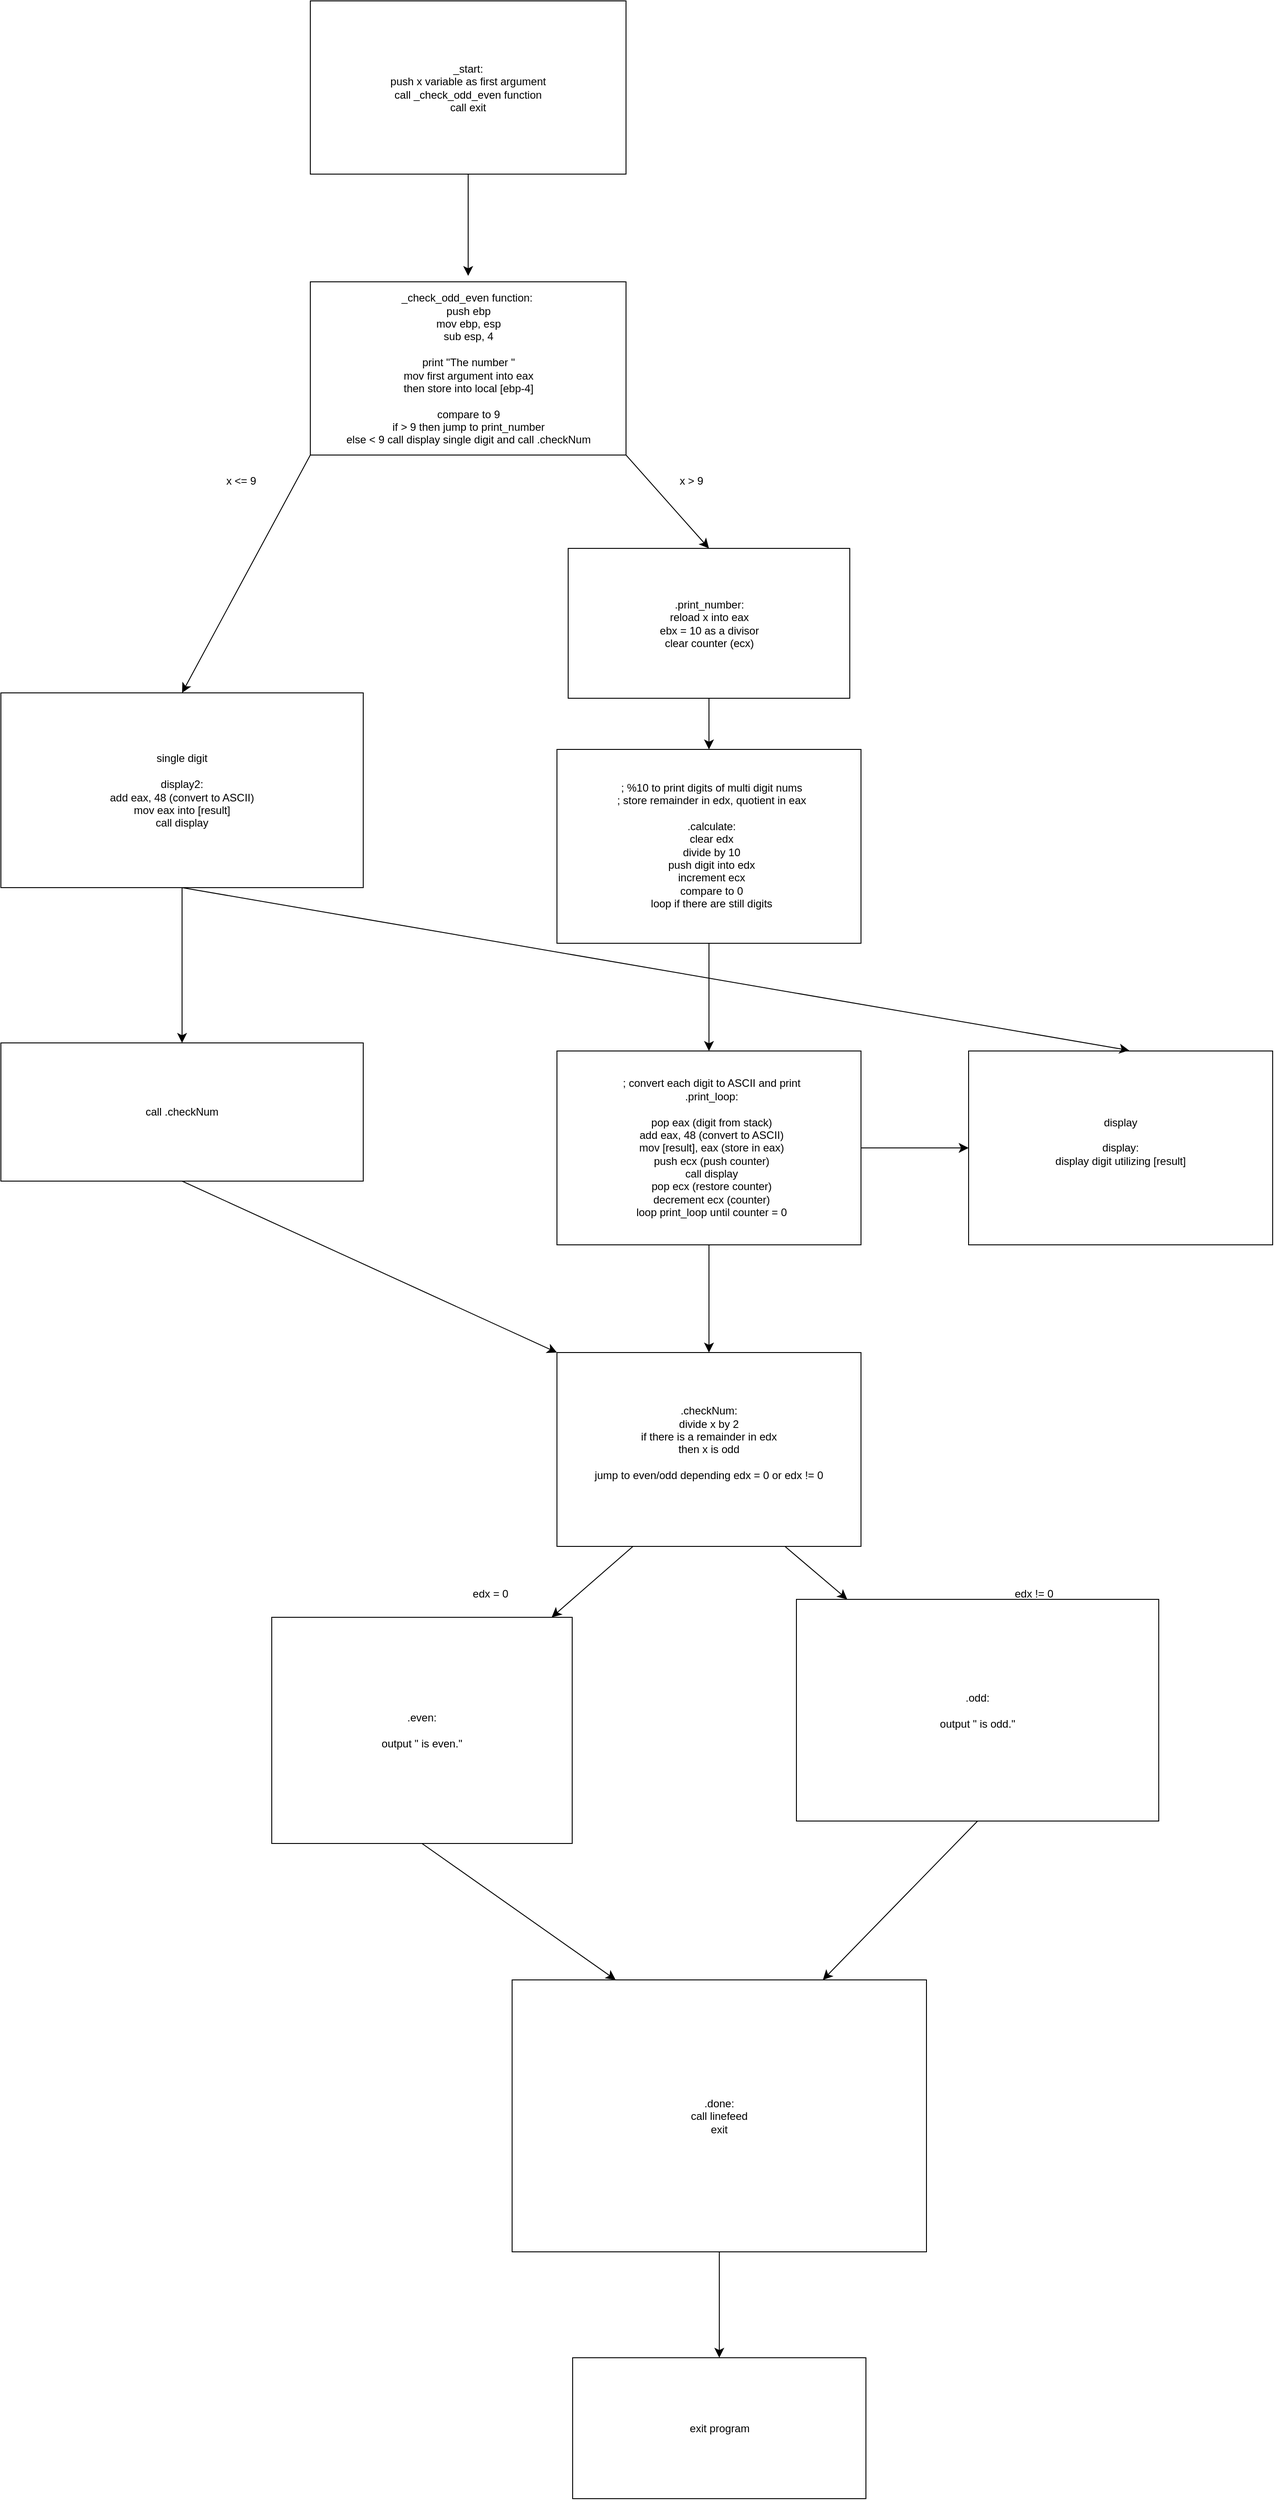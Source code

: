 <mxfile version="26.2.15">
  <diagram name="Page-1" id="PnD9z_b2kLcHyU5C59J6">
    <mxGraphModel dx="1314" dy="1396" grid="0" gridSize="10" guides="1" tooltips="1" connect="1" arrows="1" fold="1" page="0" pageScale="1" pageWidth="850" pageHeight="1100" math="0" shadow="0">
      <root>
        <mxCell id="0" />
        <mxCell id="1" parent="0" />
        <mxCell id="tD2wnzOYwihvBfpT3VRt-4" style="edgeStyle=none;curved=1;rounded=0;orthogonalLoop=1;jettySize=auto;html=1;exitX=0;exitY=1;exitDx=0;exitDy=0;fontSize=12;startSize=8;endSize=8;entryX=0.5;entryY=0;entryDx=0;entryDy=0;" edge="1" parent="1" source="tD2wnzOYwihvBfpT3VRt-1" target="tD2wnzOYwihvBfpT3VRt-43">
          <mxGeometry relative="1" as="geometry">
            <mxPoint x="-109.526" y="95.053" as="targetPoint" />
          </mxGeometry>
        </mxCell>
        <mxCell id="tD2wnzOYwihvBfpT3VRt-5" style="edgeStyle=none;curved=1;rounded=0;orthogonalLoop=1;jettySize=auto;html=1;exitX=1;exitY=1;exitDx=0;exitDy=0;fontSize=12;startSize=8;endSize=8;entryX=0.5;entryY=0;entryDx=0;entryDy=0;" edge="1" parent="1" source="tD2wnzOYwihvBfpT3VRt-1" target="tD2wnzOYwihvBfpT3VRt-9">
          <mxGeometry relative="1" as="geometry">
            <mxPoint x="383.869" y="88.003" as="targetPoint" />
          </mxGeometry>
        </mxCell>
        <mxCell id="tD2wnzOYwihvBfpT3VRt-1" value="" style="rounded=0;whiteSpace=wrap;html=1;" vertex="1" parent="1">
          <mxGeometry x="-33" y="-201" width="352" height="193" as="geometry" />
        </mxCell>
        <mxCell id="tD2wnzOYwihvBfpT3VRt-3" value="_check_odd_even function:&amp;nbsp;&lt;div&gt;push ebp&lt;/div&gt;&lt;div&gt;mov ebp, esp&lt;/div&gt;&lt;div&gt;sub esp, 4&lt;/div&gt;&lt;div&gt;&lt;br&gt;&lt;/div&gt;&lt;div&gt;print &quot;The number &quot;&lt;/div&gt;&lt;div&gt;mov first argument into eax&lt;br&gt;then store into local [ebp-4]&lt;/div&gt;&lt;div&gt;&lt;br&gt;&lt;/div&gt;&lt;div&gt;compare to 9&lt;/div&gt;&lt;div&gt;if &amp;gt; 9 then jump to print_number&lt;br&gt;else &amp;lt; 9 call display single digit and call .checkNum&lt;/div&gt;" style="text;html=1;align=center;verticalAlign=middle;whiteSpace=wrap;rounded=0;" vertex="1" parent="1">
          <mxGeometry x="-22.25" y="-175" width="330.5" height="141" as="geometry" />
        </mxCell>
        <mxCell id="tD2wnzOYwihvBfpT3VRt-7" value="x &amp;lt;= 9" style="text;html=1;align=center;verticalAlign=middle;whiteSpace=wrap;rounded=0;" vertex="1" parent="1">
          <mxGeometry x="-140" y="6" width="60" height="30" as="geometry" />
        </mxCell>
        <mxCell id="tD2wnzOYwihvBfpT3VRt-8" value="x &amp;gt; 9" style="text;html=1;align=center;verticalAlign=middle;whiteSpace=wrap;rounded=0;" vertex="1" parent="1">
          <mxGeometry x="362" y="6" width="60" height="30" as="geometry" />
        </mxCell>
        <mxCell id="tD2wnzOYwihvBfpT3VRt-25" style="edgeStyle=none;curved=1;rounded=0;orthogonalLoop=1;jettySize=auto;html=1;exitX=0.5;exitY=1;exitDx=0;exitDy=0;entryX=0.5;entryY=0;entryDx=0;entryDy=0;fontSize=12;startSize=8;endSize=8;" edge="1" parent="1" source="tD2wnzOYwihvBfpT3VRt-9" target="tD2wnzOYwihvBfpT3VRt-14">
          <mxGeometry relative="1" as="geometry" />
        </mxCell>
        <mxCell id="tD2wnzOYwihvBfpT3VRt-9" value="" style="rounded=0;whiteSpace=wrap;html=1;" vertex="1" parent="1">
          <mxGeometry x="254.5" y="96" width="314" height="167" as="geometry" />
        </mxCell>
        <mxCell id="tD2wnzOYwihvBfpT3VRt-10" value=".print_number:&lt;br&gt;reload x into eax&lt;div&gt;ebx = 10 as a divisor&lt;/div&gt;&lt;div&gt;clear counter (ecx)&lt;/div&gt;" style="text;html=1;align=center;verticalAlign=middle;whiteSpace=wrap;rounded=0;" vertex="1" parent="1">
          <mxGeometry x="280.5" y="118.5" width="262" height="122" as="geometry" />
        </mxCell>
        <mxCell id="tD2wnzOYwihvBfpT3VRt-18" value="" style="edgeStyle=none;curved=1;rounded=0;orthogonalLoop=1;jettySize=auto;html=1;fontSize=12;startSize=8;endSize=8;" edge="1" parent="1" source="tD2wnzOYwihvBfpT3VRt-14" target="tD2wnzOYwihvBfpT3VRt-17">
          <mxGeometry relative="1" as="geometry" />
        </mxCell>
        <mxCell id="tD2wnzOYwihvBfpT3VRt-14" value="" style="whiteSpace=wrap;html=1;" vertex="1" parent="1">
          <mxGeometry x="242" y="320" width="339" height="216" as="geometry" />
        </mxCell>
        <mxCell id="tD2wnzOYwihvBfpT3VRt-15" value="&lt;div&gt;; %10 to print digits of multi digit nums&lt;/div&gt;&lt;div&gt;; store remainder in edx, quotient in eax&lt;/div&gt;&lt;div&gt;&lt;br&gt;&lt;/div&gt;.calculate:&lt;div&gt;clear edx&lt;/div&gt;&lt;div&gt;divide by 10&lt;/div&gt;&lt;div&gt;push digit into edx&lt;/div&gt;&lt;div&gt;increment ecx&lt;/div&gt;&lt;div&gt;compare to 0&lt;/div&gt;&lt;div&gt;loop if there are still digits&lt;/div&gt;" style="text;html=1;align=center;verticalAlign=middle;whiteSpace=wrap;rounded=0;" vertex="1" parent="1">
          <mxGeometry x="268.5" y="340" width="291" height="174" as="geometry" />
        </mxCell>
        <mxCell id="tD2wnzOYwihvBfpT3VRt-29" value="" style="edgeStyle=none;curved=1;rounded=0;orthogonalLoop=1;jettySize=auto;html=1;fontSize=12;startSize=8;endSize=8;" edge="1" parent="1" source="tD2wnzOYwihvBfpT3VRt-17" target="tD2wnzOYwihvBfpT3VRt-28">
          <mxGeometry relative="1" as="geometry" />
        </mxCell>
        <mxCell id="tD2wnzOYwihvBfpT3VRt-31" value="" style="edgeStyle=none;curved=1;rounded=0;orthogonalLoop=1;jettySize=auto;html=1;fontSize=12;startSize=8;endSize=8;" edge="1" parent="1" source="tD2wnzOYwihvBfpT3VRt-17" target="tD2wnzOYwihvBfpT3VRt-30">
          <mxGeometry relative="1" as="geometry" />
        </mxCell>
        <mxCell id="tD2wnzOYwihvBfpT3VRt-17" value="" style="whiteSpace=wrap;html=1;" vertex="1" parent="1">
          <mxGeometry x="242" y="656" width="339" height="216" as="geometry" />
        </mxCell>
        <mxCell id="tD2wnzOYwihvBfpT3VRt-23" style="edgeStyle=none;curved=1;rounded=0;orthogonalLoop=1;jettySize=auto;html=1;fontSize=12;startSize=8;endSize=8;" edge="1" parent="1" source="tD2wnzOYwihvBfpT3VRt-19">
          <mxGeometry relative="1" as="geometry">
            <mxPoint x="143" y="-207.571" as="targetPoint" />
          </mxGeometry>
        </mxCell>
        <mxCell id="tD2wnzOYwihvBfpT3VRt-19" value="_start:&lt;div&gt;push x variable as first argument&lt;/div&gt;&lt;div&gt;call _check_odd_even function&lt;br&gt;&lt;/div&gt;&lt;div&gt;call exit&lt;/div&gt;" style="rounded=0;whiteSpace=wrap;html=1;" vertex="1" parent="1">
          <mxGeometry x="-33" y="-514" width="352" height="193" as="geometry" />
        </mxCell>
        <mxCell id="tD2wnzOYwihvBfpT3VRt-22" value="&lt;div&gt;; convert each digit to ASCII and print&lt;/div&gt;.print_loop:&lt;div&gt;&lt;br&gt;&lt;/div&gt;&lt;div&gt;pop eax (digit from stack)&lt;/div&gt;&lt;div&gt;add eax, 48 (convert to ASCII)&lt;/div&gt;&lt;div&gt;mov [result], eax (store in eax)&lt;/div&gt;&lt;div&gt;push ecx (push counter)&lt;/div&gt;&lt;div&gt;call display&lt;br&gt;pop ecx (restore counter)&lt;/div&gt;&lt;div&gt;decrement ecx (counter)&lt;/div&gt;&lt;div&gt;loop print_loop until counter = 0&lt;/div&gt;" style="text;html=1;align=center;verticalAlign=middle;whiteSpace=wrap;rounded=0;" vertex="1" parent="1">
          <mxGeometry x="268.5" y="677" width="291" height="174" as="geometry" />
        </mxCell>
        <mxCell id="tD2wnzOYwihvBfpT3VRt-28" value="&lt;div&gt;display&lt;/div&gt;&lt;div&gt;&lt;br&gt;&lt;/div&gt;display:&lt;div&gt;display digit utilizing [result]&lt;br&gt;&lt;div&gt;&lt;br&gt;&lt;/div&gt;&lt;/div&gt;" style="whiteSpace=wrap;html=1;" vertex="1" parent="1">
          <mxGeometry x="701" y="656" width="339" height="216" as="geometry" />
        </mxCell>
        <mxCell id="tD2wnzOYwihvBfpT3VRt-32" style="edgeStyle=none;curved=1;rounded=0;orthogonalLoop=1;jettySize=auto;html=1;exitX=0.25;exitY=1;exitDx=0;exitDy=0;fontSize=12;startSize=8;endSize=8;" edge="1" parent="1" source="tD2wnzOYwihvBfpT3VRt-30" target="tD2wnzOYwihvBfpT3VRt-34">
          <mxGeometry relative="1" as="geometry">
            <mxPoint x="211" y="1330" as="targetPoint" />
          </mxGeometry>
        </mxCell>
        <mxCell id="tD2wnzOYwihvBfpT3VRt-33" style="edgeStyle=none;curved=1;rounded=0;orthogonalLoop=1;jettySize=auto;html=1;exitX=0.75;exitY=1;exitDx=0;exitDy=0;fontSize=12;startSize=8;endSize=8;" edge="1" parent="1" source="tD2wnzOYwihvBfpT3VRt-30" target="tD2wnzOYwihvBfpT3VRt-36">
          <mxGeometry relative="1" as="geometry">
            <mxPoint x="622" y="1327" as="targetPoint" />
          </mxGeometry>
        </mxCell>
        <mxCell id="tD2wnzOYwihvBfpT3VRt-30" value=".checkNum:&lt;div&gt;divide x by 2&lt;/div&gt;&lt;div&gt;if there is a remainder in edx&lt;/div&gt;&lt;div&gt;then x is odd&lt;/div&gt;&lt;div&gt;&lt;br&gt;&lt;/div&gt;&lt;div&gt;jump to even/odd depending edx = 0 or edx != 0&lt;/div&gt;&lt;div&gt;&lt;br&gt;&lt;/div&gt;" style="whiteSpace=wrap;html=1;" vertex="1" parent="1">
          <mxGeometry x="242" y="992" width="339" height="216" as="geometry" />
        </mxCell>
        <mxCell id="tD2wnzOYwihvBfpT3VRt-39" style="edgeStyle=none;curved=1;rounded=0;orthogonalLoop=1;jettySize=auto;html=1;exitX=0.5;exitY=1;exitDx=0;exitDy=0;fontSize=12;startSize=8;endSize=8;entryX=0.25;entryY=0;entryDx=0;entryDy=0;" edge="1" parent="1" source="tD2wnzOYwihvBfpT3VRt-34" target="tD2wnzOYwihvBfpT3VRt-41">
          <mxGeometry relative="1" as="geometry">
            <mxPoint x="393.556" y="1697.556" as="targetPoint" />
          </mxGeometry>
        </mxCell>
        <mxCell id="tD2wnzOYwihvBfpT3VRt-34" value=".even:&lt;div&gt;&lt;br&gt;&lt;/div&gt;&lt;div&gt;output &quot; is even.&quot;&lt;/div&gt;" style="rounded=0;whiteSpace=wrap;html=1;" vertex="1" parent="1">
          <mxGeometry x="-76" y="1287" width="335" height="252" as="geometry" />
        </mxCell>
        <mxCell id="tD2wnzOYwihvBfpT3VRt-40" style="edgeStyle=none;curved=1;rounded=0;orthogonalLoop=1;jettySize=auto;html=1;exitX=0.5;exitY=1;exitDx=0;exitDy=0;fontSize=12;startSize=8;endSize=8;entryX=0.75;entryY=0;entryDx=0;entryDy=0;" edge="1" parent="1" source="tD2wnzOYwihvBfpT3VRt-36" target="tD2wnzOYwihvBfpT3VRt-41">
          <mxGeometry relative="1" as="geometry">
            <mxPoint x="392.444" y="1696.444" as="targetPoint" />
          </mxGeometry>
        </mxCell>
        <mxCell id="tD2wnzOYwihvBfpT3VRt-36" value=".odd:&lt;br&gt;&lt;br&gt;output &quot; is odd.&quot;" style="rounded=0;whiteSpace=wrap;html=1;" vertex="1" parent="1">
          <mxGeometry x="509" y="1267" width="404" height="247" as="geometry" />
        </mxCell>
        <mxCell id="tD2wnzOYwihvBfpT3VRt-37" value="edx = 0" style="text;html=1;align=center;verticalAlign=middle;whiteSpace=wrap;rounded=0;" vertex="1" parent="1">
          <mxGeometry x="138" y="1246" width="60" height="30" as="geometry" />
        </mxCell>
        <mxCell id="tD2wnzOYwihvBfpT3VRt-38" value="edx != 0" style="text;html=1;align=center;verticalAlign=middle;whiteSpace=wrap;rounded=0;" vertex="1" parent="1">
          <mxGeometry x="744" y="1246" width="60" height="30" as="geometry" />
        </mxCell>
        <mxCell id="tD2wnzOYwihvBfpT3VRt-51" value="" style="edgeStyle=none;curved=1;rounded=0;orthogonalLoop=1;jettySize=auto;html=1;fontSize=12;startSize=8;endSize=8;" edge="1" parent="1" source="tD2wnzOYwihvBfpT3VRt-41" target="tD2wnzOYwihvBfpT3VRt-50">
          <mxGeometry relative="1" as="geometry" />
        </mxCell>
        <mxCell id="tD2wnzOYwihvBfpT3VRt-41" value=".done:&lt;div&gt;call linefeed&lt;/div&gt;&lt;div&gt;exit&lt;/div&gt;" style="rounded=0;whiteSpace=wrap;html=1;" vertex="1" parent="1">
          <mxGeometry x="192" y="1691" width="462" height="303" as="geometry" />
        </mxCell>
        <mxCell id="tD2wnzOYwihvBfpT3VRt-45" style="edgeStyle=none;curved=1;rounded=0;orthogonalLoop=1;jettySize=auto;html=1;exitX=0.5;exitY=1;exitDx=0;exitDy=0;fontSize=12;startSize=8;endSize=8;entryX=0.528;entryY=-0.003;entryDx=0;entryDy=0;entryPerimeter=0;" edge="1" parent="1" source="tD2wnzOYwihvBfpT3VRt-43" target="tD2wnzOYwihvBfpT3VRt-28">
          <mxGeometry relative="1" as="geometry">
            <mxPoint x="47" y="697" as="targetPoint" />
          </mxGeometry>
        </mxCell>
        <mxCell id="tD2wnzOYwihvBfpT3VRt-47" value="" style="edgeStyle=none;curved=1;rounded=0;orthogonalLoop=1;jettySize=auto;html=1;fontSize=12;startSize=8;endSize=8;" edge="1" parent="1" source="tD2wnzOYwihvBfpT3VRt-43" target="tD2wnzOYwihvBfpT3VRt-46">
          <mxGeometry relative="1" as="geometry" />
        </mxCell>
        <mxCell id="tD2wnzOYwihvBfpT3VRt-43" value="&lt;div&gt;single digit&lt;/div&gt;&lt;div&gt;&lt;br&gt;&lt;/div&gt;display2:&lt;br&gt;add eax, 48 (convert to ASCII)&lt;div&gt;mov eax into [result]&lt;/div&gt;&lt;div&gt;call display&lt;/div&gt;" style="rounded=0;whiteSpace=wrap;html=1;" vertex="1" parent="1">
          <mxGeometry x="-378" y="257" width="404" height="217" as="geometry" />
        </mxCell>
        <mxCell id="tD2wnzOYwihvBfpT3VRt-48" style="edgeStyle=none;curved=1;rounded=0;orthogonalLoop=1;jettySize=auto;html=1;exitX=0.5;exitY=1;exitDx=0;exitDy=0;entryX=0;entryY=0;entryDx=0;entryDy=0;fontSize=12;startSize=8;endSize=8;" edge="1" parent="1" source="tD2wnzOYwihvBfpT3VRt-46" target="tD2wnzOYwihvBfpT3VRt-30">
          <mxGeometry relative="1" as="geometry" />
        </mxCell>
        <mxCell id="tD2wnzOYwihvBfpT3VRt-46" value="call .checkNum" style="rounded=0;whiteSpace=wrap;html=1;" vertex="1" parent="1">
          <mxGeometry x="-378" y="647" width="404" height="154" as="geometry" />
        </mxCell>
        <mxCell id="tD2wnzOYwihvBfpT3VRt-50" value="exit program" style="rounded=0;whiteSpace=wrap;html=1;" vertex="1" parent="1">
          <mxGeometry x="259.5" y="2112" width="327" height="157" as="geometry" />
        </mxCell>
      </root>
    </mxGraphModel>
  </diagram>
</mxfile>
